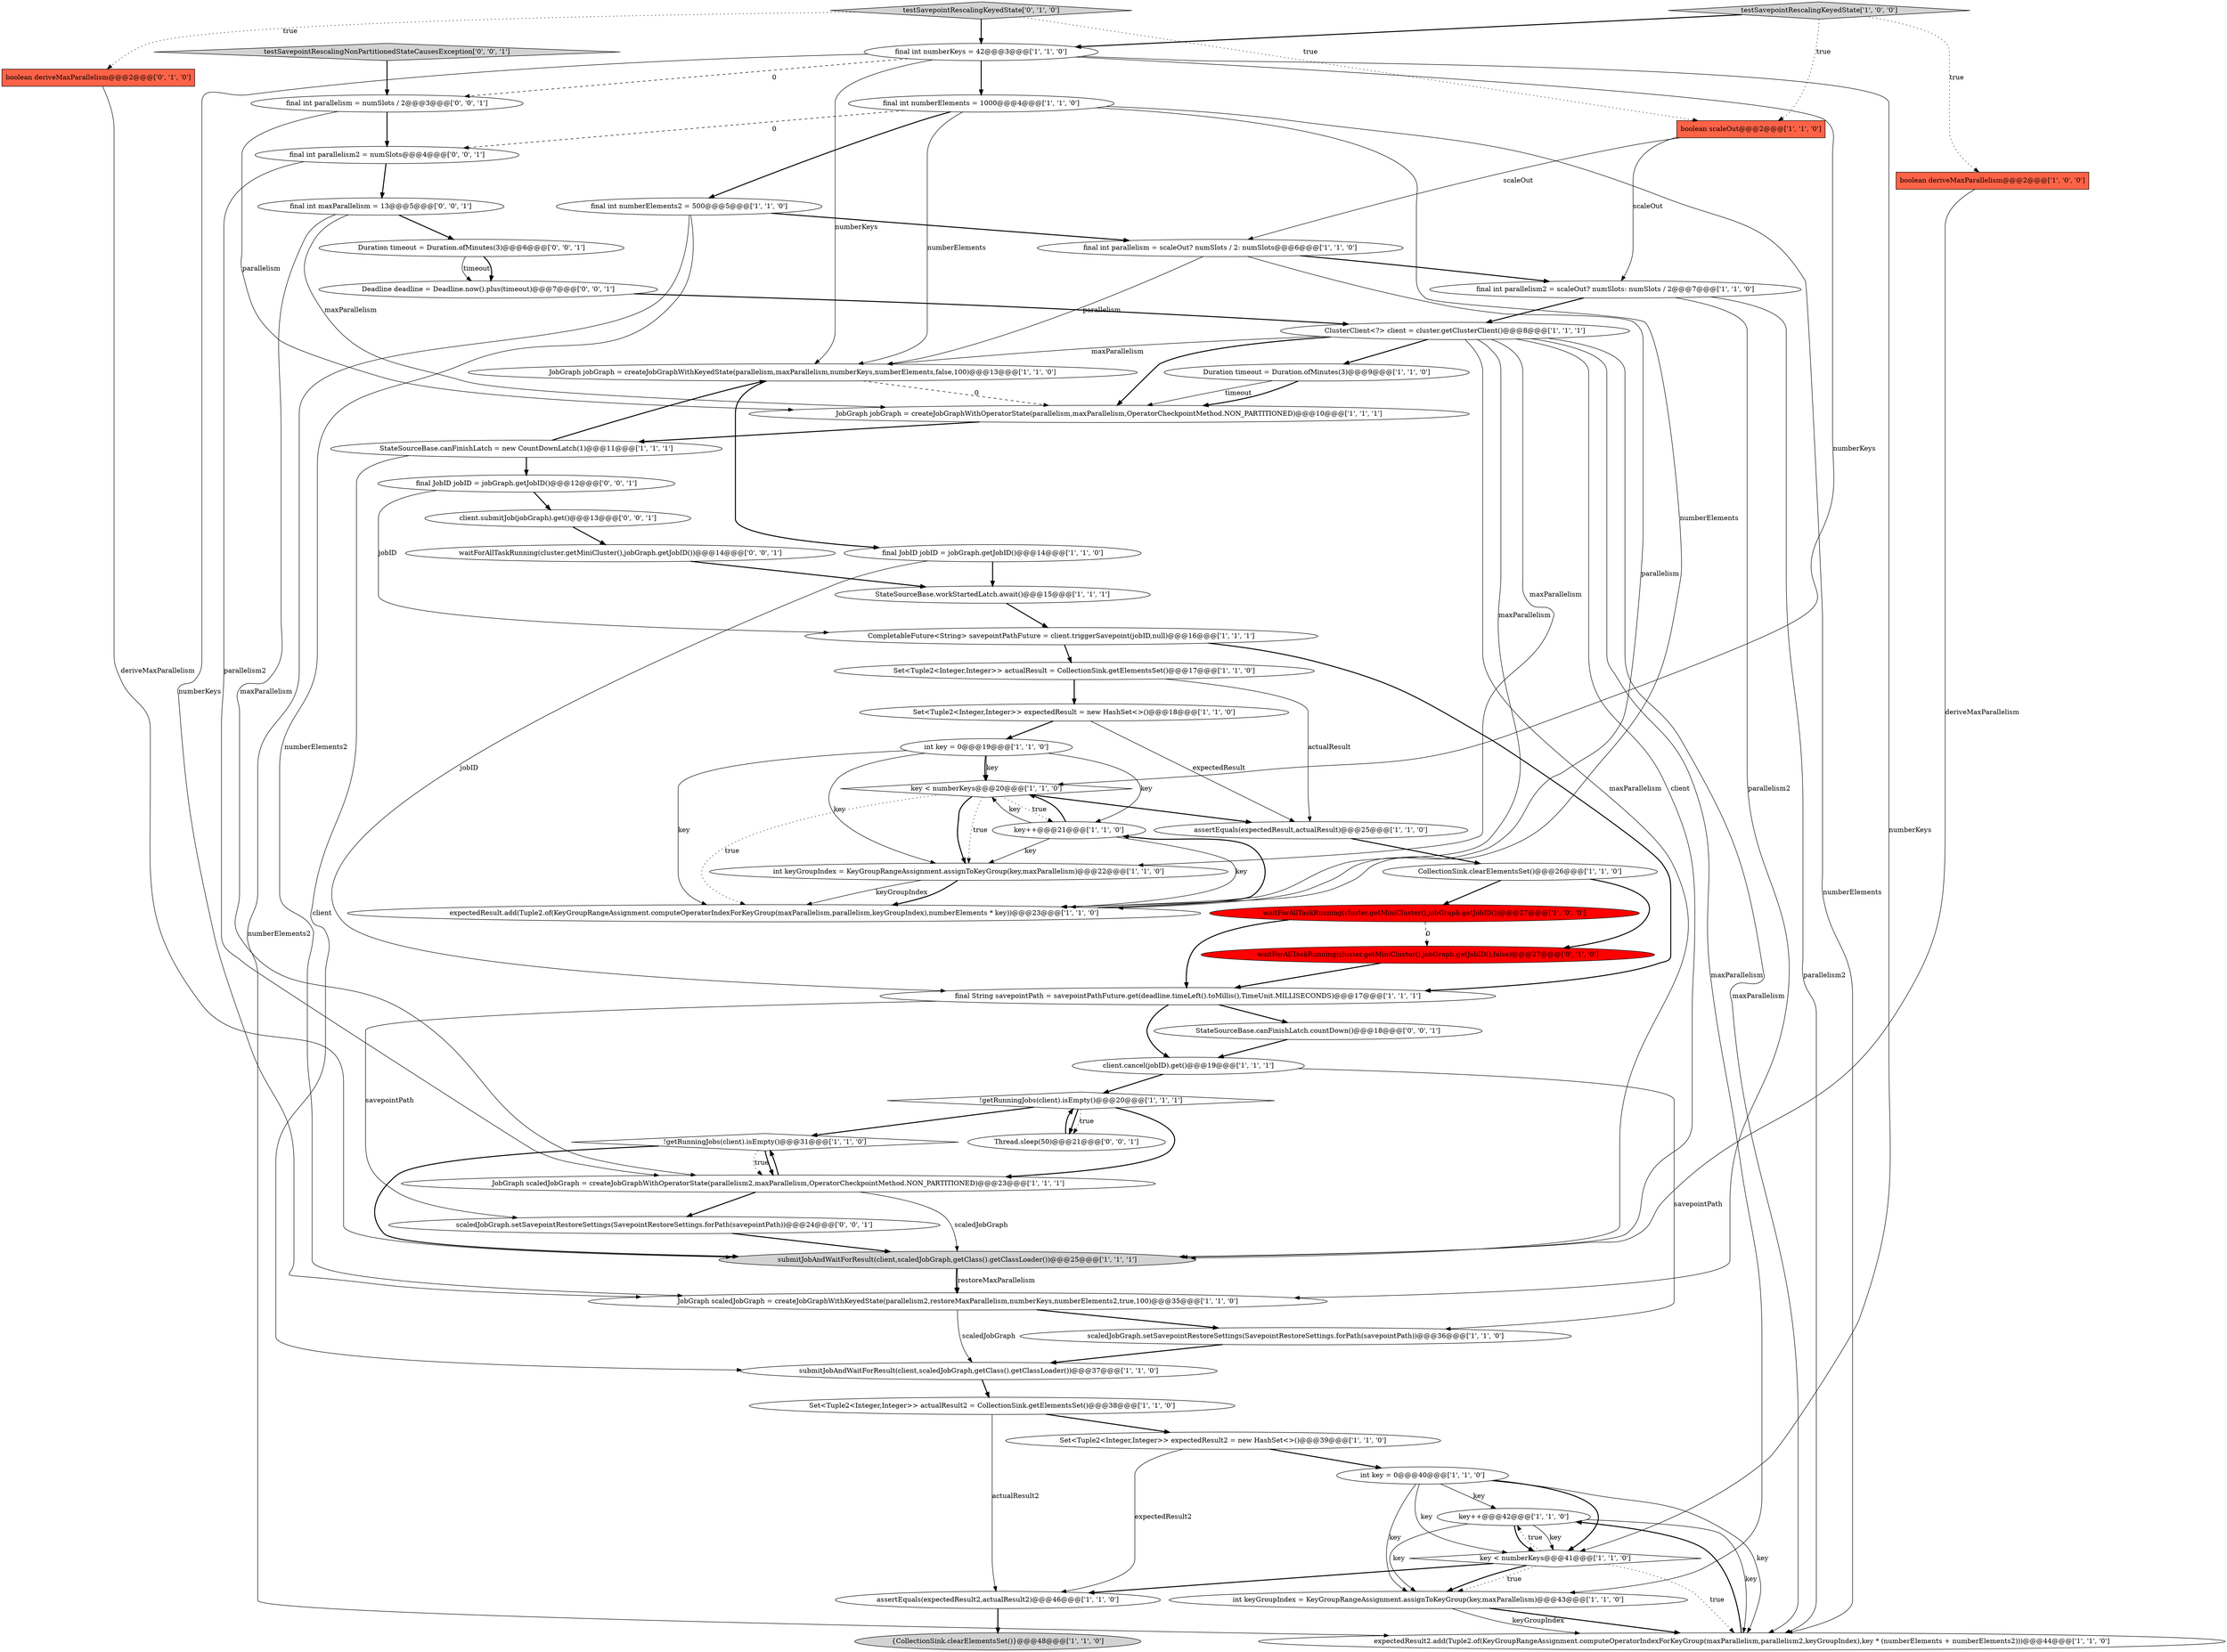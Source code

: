 digraph {
13 [style = filled, label = "waitForAllTaskRunning(cluster.getMiniCluster(),jobGraph.getJobID())@@@27@@@['1', '0', '0']", fillcolor = red, shape = ellipse image = "AAA1AAABBB1BBB"];
49 [style = filled, label = "final int parallelism2 = numSlots@@@4@@@['0', '0', '1']", fillcolor = white, shape = ellipse image = "AAA0AAABBB3BBB"];
52 [style = filled, label = "testSavepointRescalingNonPartitionedStateCausesException['0', '0', '1']", fillcolor = lightgray, shape = diamond image = "AAA0AAABBB3BBB"];
58 [style = filled, label = "scaledJobGraph.setSavepointRestoreSettings(SavepointRestoreSettings.forPath(savepointPath))@@@24@@@['0', '0', '1']", fillcolor = white, shape = ellipse image = "AAA0AAABBB3BBB"];
54 [style = filled, label = "client.submitJob(jobGraph).get()@@@13@@@['0', '0', '1']", fillcolor = white, shape = ellipse image = "AAA0AAABBB3BBB"];
36 [style = filled, label = "final int numberKeys = 42@@@3@@@['1', '1', '0']", fillcolor = white, shape = ellipse image = "AAA0AAABBB1BBB"];
57 [style = filled, label = "Duration timeout = Duration.ofMinutes(3)@@@6@@@['0', '0', '1']", fillcolor = white, shape = ellipse image = "AAA0AAABBB3BBB"];
19 [style = filled, label = "submitJobAndWaitForResult(client,scaledJobGraph,getClass().getClassLoader())@@@25@@@['1', '1', '1']", fillcolor = lightgray, shape = ellipse image = "AAA0AAABBB1BBB"];
15 [style = filled, label = "final int parallelism = scaleOut? numSlots / 2: numSlots@@@6@@@['1', '1', '0']", fillcolor = white, shape = ellipse image = "AAA0AAABBB1BBB"];
26 [style = filled, label = "JobGraph jobGraph = createJobGraphWithKeyedState(parallelism,maxParallelism,numberKeys,numberElements,false,100)@@@13@@@['1', '1', '0']", fillcolor = white, shape = ellipse image = "AAA0AAABBB1BBB"];
35 [style = filled, label = "assertEquals(expectedResult,actualResult)@@@25@@@['1', '1', '0']", fillcolor = white, shape = ellipse image = "AAA0AAABBB1BBB"];
12 [style = filled, label = "Duration timeout = Duration.ofMinutes(3)@@@9@@@['1', '1', '0']", fillcolor = white, shape = ellipse image = "AAA0AAABBB1BBB"];
17 [style = filled, label = "Set<Tuple2<Integer,Integer>> expectedResult2 = new HashSet<>()@@@39@@@['1', '1', '0']", fillcolor = white, shape = ellipse image = "AAA0AAABBB1BBB"];
27 [style = filled, label = "key++@@@42@@@['1', '1', '0']", fillcolor = white, shape = ellipse image = "AAA0AAABBB1BBB"];
32 [style = filled, label = "{CollectionSink.clearElementsSet()}@@@48@@@['1', '1', '0']", fillcolor = lightgray, shape = ellipse image = "AAA0AAABBB1BBB"];
50 [style = filled, label = "final int maxParallelism = 13@@@5@@@['0', '0', '1']", fillcolor = white, shape = ellipse image = "AAA0AAABBB3BBB"];
1 [style = filled, label = "assertEquals(expectedResult2,actualResult2)@@@46@@@['1', '1', '0']", fillcolor = white, shape = ellipse image = "AAA0AAABBB1BBB"];
38 [style = filled, label = "int key = 0@@@19@@@['1', '1', '0']", fillcolor = white, shape = ellipse image = "AAA0AAABBB1BBB"];
46 [style = filled, label = "testSavepointRescalingKeyedState['0', '1', '0']", fillcolor = lightgray, shape = diamond image = "AAA0AAABBB2BBB"];
41 [style = filled, label = "final int parallelism2 = scaleOut? numSlots: numSlots / 2@@@7@@@['1', '1', '0']", fillcolor = white, shape = ellipse image = "AAA0AAABBB1BBB"];
3 [style = filled, label = "Set<Tuple2<Integer,Integer>> actualResult2 = CollectionSink.getElementsSet()@@@38@@@['1', '1', '0']", fillcolor = white, shape = ellipse image = "AAA0AAABBB1BBB"];
31 [style = filled, label = "key < numberKeys@@@20@@@['1', '1', '0']", fillcolor = white, shape = diamond image = "AAA0AAABBB1BBB"];
33 [style = filled, label = "submitJobAndWaitForResult(client,scaledJobGraph,getClass().getClassLoader())@@@37@@@['1', '1', '0']", fillcolor = white, shape = ellipse image = "AAA0AAABBB1BBB"];
47 [style = filled, label = "final JobID jobID = jobGraph.getJobID()@@@12@@@['0', '0', '1']", fillcolor = white, shape = ellipse image = "AAA0AAABBB3BBB"];
37 [style = filled, label = "final int numberElements2 = 500@@@5@@@['1', '1', '0']", fillcolor = white, shape = ellipse image = "AAA0AAABBB1BBB"];
28 [style = filled, label = "Set<Tuple2<Integer,Integer>> expectedResult = new HashSet<>()@@@18@@@['1', '1', '0']", fillcolor = white, shape = ellipse image = "AAA0AAABBB1BBB"];
11 [style = filled, label = "expectedResult2.add(Tuple2.of(KeyGroupRangeAssignment.computeOperatorIndexForKeyGroup(maxParallelism,parallelism2,keyGroupIndex),key * (numberElements + numberElements2)))@@@44@@@['1', '1', '0']", fillcolor = white, shape = ellipse image = "AAA0AAABBB1BBB"];
45 [style = filled, label = "boolean deriveMaxParallelism@@@2@@@['0', '1', '0']", fillcolor = tomato, shape = box image = "AAA0AAABBB2BBB"];
4 [style = filled, label = "key < numberKeys@@@41@@@['1', '1', '0']", fillcolor = white, shape = diamond image = "AAA0AAABBB1BBB"];
48 [style = filled, label = "waitForAllTaskRunning(cluster.getMiniCluster(),jobGraph.getJobID())@@@14@@@['0', '0', '1']", fillcolor = white, shape = ellipse image = "AAA0AAABBB3BBB"];
51 [style = filled, label = "Thread.sleep(50)@@@21@@@['0', '0', '1']", fillcolor = white, shape = ellipse image = "AAA0AAABBB3BBB"];
0 [style = filled, label = "JobGraph jobGraph = createJobGraphWithOperatorState(parallelism,maxParallelism,OperatorCheckpointMethod.NON_PARTITIONED)@@@10@@@['1', '1', '1']", fillcolor = white, shape = ellipse image = "AAA0AAABBB1BBB"];
24 [style = filled, label = "!getRunningJobs(client).isEmpty()@@@31@@@['1', '1', '0']", fillcolor = white, shape = diamond image = "AAA0AAABBB1BBB"];
53 [style = filled, label = "StateSourceBase.canFinishLatch.countDown()@@@18@@@['0', '0', '1']", fillcolor = white, shape = ellipse image = "AAA0AAABBB3BBB"];
55 [style = filled, label = "final int parallelism = numSlots / 2@@@3@@@['0', '0', '1']", fillcolor = white, shape = ellipse image = "AAA0AAABBB3BBB"];
25 [style = filled, label = "key++@@@21@@@['1', '1', '0']", fillcolor = white, shape = ellipse image = "AAA0AAABBB1BBB"];
8 [style = filled, label = "ClusterClient<?> client = cluster.getClusterClient()@@@8@@@['1', '1', '1']", fillcolor = white, shape = ellipse image = "AAA0AAABBB1BBB"];
42 [style = filled, label = "testSavepointRescalingKeyedState['1', '0', '0']", fillcolor = lightgray, shape = diamond image = "AAA0AAABBB1BBB"];
7 [style = filled, label = "final String savepointPath = savepointPathFuture.get(deadline.timeLeft().toMillis(),TimeUnit.MILLISECONDS)@@@17@@@['1', '1', '1']", fillcolor = white, shape = ellipse image = "AAA0AAABBB1BBB"];
34 [style = filled, label = "StateSourceBase.workStartedLatch.await()@@@15@@@['1', '1', '1']", fillcolor = white, shape = ellipse image = "AAA0AAABBB1BBB"];
44 [style = filled, label = "waitForAllTaskRunning(cluster.getMiniCluster(),jobGraph.getJobID(),false)@@@27@@@['0', '1', '0']", fillcolor = red, shape = ellipse image = "AAA1AAABBB2BBB"];
2 [style = filled, label = "boolean deriveMaxParallelism@@@2@@@['1', '0', '0']", fillcolor = tomato, shape = box image = "AAA0AAABBB1BBB"];
29 [style = filled, label = "final JobID jobID = jobGraph.getJobID()@@@14@@@['1', '1', '0']", fillcolor = white, shape = ellipse image = "AAA0AAABBB1BBB"];
10 [style = filled, label = "CompletableFuture<String> savepointPathFuture = client.triggerSavepoint(jobID,null)@@@16@@@['1', '1', '1']", fillcolor = white, shape = ellipse image = "AAA0AAABBB1BBB"];
6 [style = filled, label = "JobGraph scaledJobGraph = createJobGraphWithKeyedState(parallelism2,restoreMaxParallelism,numberKeys,numberElements2,true,100)@@@35@@@['1', '1', '0']", fillcolor = white, shape = ellipse image = "AAA0AAABBB1BBB"];
20 [style = filled, label = "int keyGroupIndex = KeyGroupRangeAssignment.assignToKeyGroup(key,maxParallelism)@@@22@@@['1', '1', '0']", fillcolor = white, shape = ellipse image = "AAA0AAABBB1BBB"];
30 [style = filled, label = "JobGraph scaledJobGraph = createJobGraphWithOperatorState(parallelism2,maxParallelism,OperatorCheckpointMethod.NON_PARTITIONED)@@@23@@@['1', '1', '1']", fillcolor = white, shape = ellipse image = "AAA0AAABBB1BBB"];
14 [style = filled, label = "expectedResult.add(Tuple2.of(KeyGroupRangeAssignment.computeOperatorIndexForKeyGroup(maxParallelism,parallelism,keyGroupIndex),numberElements * key))@@@23@@@['1', '1', '0']", fillcolor = white, shape = ellipse image = "AAA0AAABBB1BBB"];
22 [style = filled, label = "final int numberElements = 1000@@@4@@@['1', '1', '0']", fillcolor = white, shape = ellipse image = "AAA0AAABBB1BBB"];
56 [style = filled, label = "Deadline deadline = Deadline.now().plus(timeout)@@@7@@@['0', '0', '1']", fillcolor = white, shape = ellipse image = "AAA0AAABBB3BBB"];
18 [style = filled, label = "!getRunningJobs(client).isEmpty()@@@20@@@['1', '1', '1']", fillcolor = white, shape = diamond image = "AAA0AAABBB1BBB"];
9 [style = filled, label = "Set<Tuple2<Integer,Integer>> actualResult = CollectionSink.getElementsSet()@@@17@@@['1', '1', '0']", fillcolor = white, shape = ellipse image = "AAA0AAABBB1BBB"];
39 [style = filled, label = "StateSourceBase.canFinishLatch = new CountDownLatch(1)@@@11@@@['1', '1', '1']", fillcolor = white, shape = ellipse image = "AAA0AAABBB1BBB"];
21 [style = filled, label = "int keyGroupIndex = KeyGroupRangeAssignment.assignToKeyGroup(key,maxParallelism)@@@43@@@['1', '1', '0']", fillcolor = white, shape = ellipse image = "AAA0AAABBB1BBB"];
23 [style = filled, label = "CollectionSink.clearElementsSet()@@@26@@@['1', '1', '0']", fillcolor = white, shape = ellipse image = "AAA0AAABBB1BBB"];
5 [style = filled, label = "boolean scaleOut@@@2@@@['1', '1', '0']", fillcolor = tomato, shape = box image = "AAA0AAABBB1BBB"];
16 [style = filled, label = "client.cancel(jobID).get()@@@19@@@['1', '1', '1']", fillcolor = white, shape = ellipse image = "AAA0AAABBB1BBB"];
40 [style = filled, label = "scaledJobGraph.setSavepointRestoreSettings(SavepointRestoreSettings.forPath(savepointPath))@@@36@@@['1', '1', '0']", fillcolor = white, shape = ellipse image = "AAA0AAABBB1BBB"];
43 [style = filled, label = "int key = 0@@@40@@@['1', '1', '0']", fillcolor = white, shape = ellipse image = "AAA0AAABBB1BBB"];
50->30 [style = solid, label="maxParallelism"];
14->25 [style = bold, label=""];
38->20 [style = solid, label="key"];
22->37 [style = bold, label=""];
41->8 [style = bold, label=""];
55->49 [style = bold, label=""];
12->0 [style = solid, label="timeout"];
28->38 [style = bold, label=""];
44->7 [style = bold, label=""];
18->30 [style = bold, label=""];
29->7 [style = solid, label="jobID"];
41->11 [style = solid, label="parallelism2"];
37->15 [style = bold, label=""];
38->31 [style = bold, label=""];
52->55 [style = bold, label=""];
29->34 [style = bold, label=""];
39->33 [style = solid, label="client"];
22->11 [style = solid, label="numberElements"];
37->6 [style = solid, label="numberElements2"];
20->14 [style = solid, label="keyGroupIndex"];
24->30 [style = bold, label=""];
25->31 [style = bold, label=""];
43->4 [style = bold, label=""];
8->0 [style = bold, label=""];
35->23 [style = bold, label=""];
2->19 [style = solid, label="deriveMaxParallelism"];
8->19 [style = solid, label="maxParallelism"];
31->35 [style = bold, label=""];
27->21 [style = solid, label="key"];
23->13 [style = bold, label=""];
38->31 [style = solid, label="key"];
7->16 [style = bold, label=""];
56->8 [style = bold, label=""];
50->0 [style = solid, label="maxParallelism"];
15->41 [style = bold, label=""];
58->19 [style = bold, label=""];
39->47 [style = bold, label=""];
31->20 [style = bold, label=""];
48->34 [style = bold, label=""];
3->1 [style = solid, label="actualResult2"];
23->44 [style = bold, label=""];
57->56 [style = solid, label="timeout"];
31->25 [style = dotted, label="true"];
38->25 [style = solid, label="key"];
24->19 [style = bold, label=""];
33->3 [style = bold, label=""];
46->5 [style = dotted, label="true"];
17->1 [style = solid, label="expectedResult2"];
22->49 [style = dashed, label="0"];
4->21 [style = bold, label=""];
46->36 [style = bold, label=""];
20->14 [style = bold, label=""];
30->58 [style = bold, label=""];
19->6 [style = bold, label=""];
10->7 [style = bold, label=""];
25->31 [style = solid, label="key"];
31->14 [style = dotted, label="true"];
39->26 [style = bold, label=""];
13->44 [style = dashed, label="0"];
22->14 [style = solid, label="numberElements"];
47->54 [style = bold, label=""];
21->11 [style = bold, label=""];
25->20 [style = solid, label="key"];
22->26 [style = solid, label="numberElements"];
51->18 [style = bold, label=""];
46->45 [style = dotted, label="true"];
18->51 [style = bold, label=""];
1->32 [style = bold, label=""];
28->35 [style = solid, label="expectedResult"];
36->55 [style = dashed, label="0"];
55->0 [style = solid, label="parallelism"];
43->27 [style = solid, label="key"];
0->39 [style = bold, label=""];
37->11 [style = solid, label="numberElements2"];
30->24 [style = bold, label=""];
18->24 [style = bold, label=""];
16->18 [style = bold, label=""];
8->14 [style = solid, label="maxParallelism"];
19->6 [style = solid, label="restoreMaxParallelism"];
4->11 [style = dotted, label="true"];
24->30 [style = dotted, label="true"];
15->26 [style = solid, label="parallelism"];
8->19 [style = solid, label="client"];
49->50 [style = bold, label=""];
42->2 [style = dotted, label="true"];
9->28 [style = bold, label=""];
17->43 [style = bold, label=""];
4->21 [style = dotted, label="true"];
5->15 [style = solid, label="scaleOut"];
40->33 [style = bold, label=""];
7->58 [style = solid, label="savepointPath"];
42->5 [style = dotted, label="true"];
8->20 [style = solid, label="maxParallelism"];
36->6 [style = solid, label="numberKeys"];
8->26 [style = solid, label="maxParallelism"];
41->6 [style = solid, label="parallelism2"];
43->11 [style = solid, label="key"];
50->57 [style = bold, label=""];
25->14 [style = solid, label="key"];
3->17 [style = bold, label=""];
43->21 [style = solid, label="key"];
10->9 [style = bold, label=""];
4->1 [style = bold, label=""];
36->4 [style = solid, label="numberKeys"];
38->14 [style = solid, label="key"];
27->4 [style = solid, label="key"];
47->10 [style = solid, label="jobID"];
15->14 [style = solid, label="parallelism"];
8->12 [style = bold, label=""];
21->11 [style = solid, label="keyGroupIndex"];
16->40 [style = solid, label="savepointPath"];
26->29 [style = bold, label=""];
45->19 [style = solid, label="deriveMaxParallelism"];
54->48 [style = bold, label=""];
8->11 [style = solid, label="maxParallelism"];
42->36 [style = bold, label=""];
34->10 [style = bold, label=""];
12->0 [style = bold, label=""];
31->20 [style = dotted, label="true"];
57->56 [style = bold, label=""];
49->30 [style = solid, label="parallelism2"];
5->41 [style = solid, label="scaleOut"];
36->31 [style = solid, label="numberKeys"];
27->4 [style = bold, label=""];
6->33 [style = solid, label="scaledJobGraph"];
26->0 [style = dashed, label="0"];
13->7 [style = bold, label=""];
6->40 [style = bold, label=""];
4->27 [style = dotted, label="true"];
36->26 [style = solid, label="numberKeys"];
53->16 [style = bold, label=""];
8->21 [style = solid, label="maxParallelism"];
43->4 [style = solid, label="key"];
18->51 [style = dotted, label="true"];
30->19 [style = solid, label="scaledJobGraph"];
27->11 [style = solid, label="key"];
7->53 [style = bold, label=""];
9->35 [style = solid, label="actualResult"];
11->27 [style = bold, label=""];
36->22 [style = bold, label=""];
}
